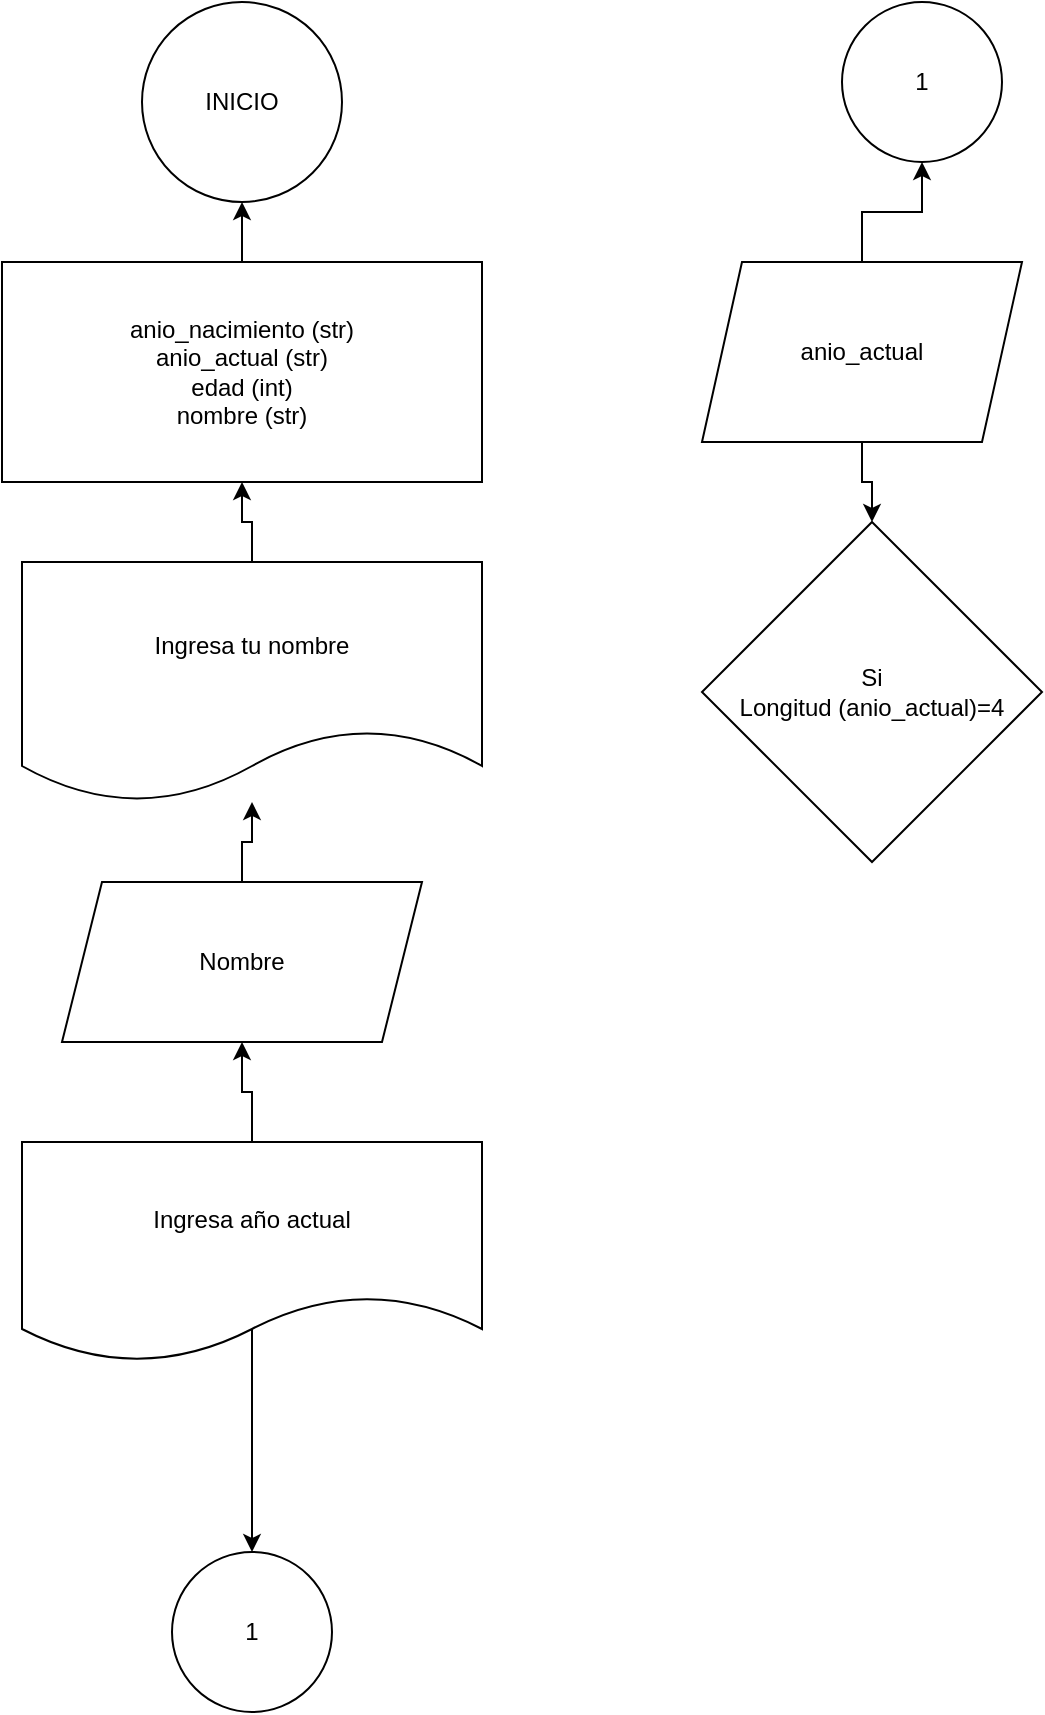 <mxfile version="21.3.3" type="device">
  <diagram name="Página-1" id="BeMLYfoXVGiBaYgm-rjw">
    <mxGraphModel dx="1434" dy="796" grid="1" gridSize="10" guides="1" tooltips="1" connect="1" arrows="1" fold="1" page="1" pageScale="1" pageWidth="827" pageHeight="1169" math="0" shadow="0">
      <root>
        <mxCell id="0" />
        <mxCell id="1" parent="0" />
        <mxCell id="mX-wqZSJ-xmrbxpnLPSR-2" value="INICIO" style="ellipse;whiteSpace=wrap;html=1;aspect=fixed;" vertex="1" parent="1">
          <mxGeometry x="340" y="40" width="100" height="100" as="geometry" />
        </mxCell>
        <mxCell id="mX-wqZSJ-xmrbxpnLPSR-4" value="" style="edgeStyle=orthogonalEdgeStyle;rounded=0;orthogonalLoop=1;jettySize=auto;html=1;" edge="1" parent="1" source="mX-wqZSJ-xmrbxpnLPSR-3" target="mX-wqZSJ-xmrbxpnLPSR-2">
          <mxGeometry relative="1" as="geometry" />
        </mxCell>
        <mxCell id="mX-wqZSJ-xmrbxpnLPSR-3" value="anio_nacimiento (str)&lt;br&gt;anio_actual (str)&lt;br&gt;edad (int)&lt;br&gt;nombre (str)" style="rounded=0;whiteSpace=wrap;html=1;" vertex="1" parent="1">
          <mxGeometry x="270" y="170" width="240" height="110" as="geometry" />
        </mxCell>
        <mxCell id="mX-wqZSJ-xmrbxpnLPSR-6" value="" style="edgeStyle=orthogonalEdgeStyle;rounded=0;orthogonalLoop=1;jettySize=auto;html=1;" edge="1" parent="1" source="mX-wqZSJ-xmrbxpnLPSR-5" target="mX-wqZSJ-xmrbxpnLPSR-3">
          <mxGeometry relative="1" as="geometry" />
        </mxCell>
        <mxCell id="mX-wqZSJ-xmrbxpnLPSR-5" value="Ingresa tu nombre" style="shape=document;whiteSpace=wrap;html=1;boundedLbl=1;" vertex="1" parent="1">
          <mxGeometry x="280" y="320" width="230" height="120" as="geometry" />
        </mxCell>
        <mxCell id="mX-wqZSJ-xmrbxpnLPSR-8" value="" style="edgeStyle=orthogonalEdgeStyle;rounded=0;orthogonalLoop=1;jettySize=auto;html=1;" edge="1" parent="1" source="mX-wqZSJ-xmrbxpnLPSR-7" target="mX-wqZSJ-xmrbxpnLPSR-5">
          <mxGeometry relative="1" as="geometry" />
        </mxCell>
        <mxCell id="mX-wqZSJ-xmrbxpnLPSR-7" value="Nombre" style="shape=parallelogram;perimeter=parallelogramPerimeter;whiteSpace=wrap;html=1;fixedSize=1;" vertex="1" parent="1">
          <mxGeometry x="300" y="480" width="180" height="80" as="geometry" />
        </mxCell>
        <mxCell id="mX-wqZSJ-xmrbxpnLPSR-11" value="" style="edgeStyle=orthogonalEdgeStyle;rounded=0;orthogonalLoop=1;jettySize=auto;html=1;exitX=0.5;exitY=0.836;exitDx=0;exitDy=0;exitPerimeter=0;" edge="1" parent="1" source="mX-wqZSJ-xmrbxpnLPSR-9" target="mX-wqZSJ-xmrbxpnLPSR-10">
          <mxGeometry relative="1" as="geometry" />
        </mxCell>
        <mxCell id="mX-wqZSJ-xmrbxpnLPSR-12" value="" style="edgeStyle=orthogonalEdgeStyle;rounded=0;orthogonalLoop=1;jettySize=auto;html=1;" edge="1" parent="1" source="mX-wqZSJ-xmrbxpnLPSR-9" target="mX-wqZSJ-xmrbxpnLPSR-7">
          <mxGeometry relative="1" as="geometry" />
        </mxCell>
        <mxCell id="mX-wqZSJ-xmrbxpnLPSR-9" value="Ingresa año actual" style="shape=document;whiteSpace=wrap;html=1;boundedLbl=1;" vertex="1" parent="1">
          <mxGeometry x="280" y="610" width="230" height="110" as="geometry" />
        </mxCell>
        <mxCell id="mX-wqZSJ-xmrbxpnLPSR-10" value="1" style="ellipse;whiteSpace=wrap;html=1;" vertex="1" parent="1">
          <mxGeometry x="355" y="815" width="80" height="80" as="geometry" />
        </mxCell>
        <mxCell id="mX-wqZSJ-xmrbxpnLPSR-13" value="1" style="ellipse;whiteSpace=wrap;html=1;aspect=fixed;" vertex="1" parent="1">
          <mxGeometry x="690" y="40" width="80" height="80" as="geometry" />
        </mxCell>
        <mxCell id="mX-wqZSJ-xmrbxpnLPSR-16" value="" style="edgeStyle=orthogonalEdgeStyle;rounded=0;orthogonalLoop=1;jettySize=auto;html=1;" edge="1" parent="1" source="mX-wqZSJ-xmrbxpnLPSR-15" target="mX-wqZSJ-xmrbxpnLPSR-13">
          <mxGeometry relative="1" as="geometry" />
        </mxCell>
        <mxCell id="mX-wqZSJ-xmrbxpnLPSR-18" value="" style="edgeStyle=orthogonalEdgeStyle;rounded=0;orthogonalLoop=1;jettySize=auto;html=1;" edge="1" parent="1" source="mX-wqZSJ-xmrbxpnLPSR-15" target="mX-wqZSJ-xmrbxpnLPSR-17">
          <mxGeometry relative="1" as="geometry" />
        </mxCell>
        <mxCell id="mX-wqZSJ-xmrbxpnLPSR-15" value="anio_actual" style="shape=parallelogram;perimeter=parallelogramPerimeter;whiteSpace=wrap;html=1;fixedSize=1;" vertex="1" parent="1">
          <mxGeometry x="620" y="170" width="160" height="90" as="geometry" />
        </mxCell>
        <mxCell id="mX-wqZSJ-xmrbxpnLPSR-17" value="Si&lt;br&gt;Longitud (anio_actual)=4" style="rhombus;whiteSpace=wrap;html=1;" vertex="1" parent="1">
          <mxGeometry x="620" y="300" width="170" height="170" as="geometry" />
        </mxCell>
      </root>
    </mxGraphModel>
  </diagram>
</mxfile>
